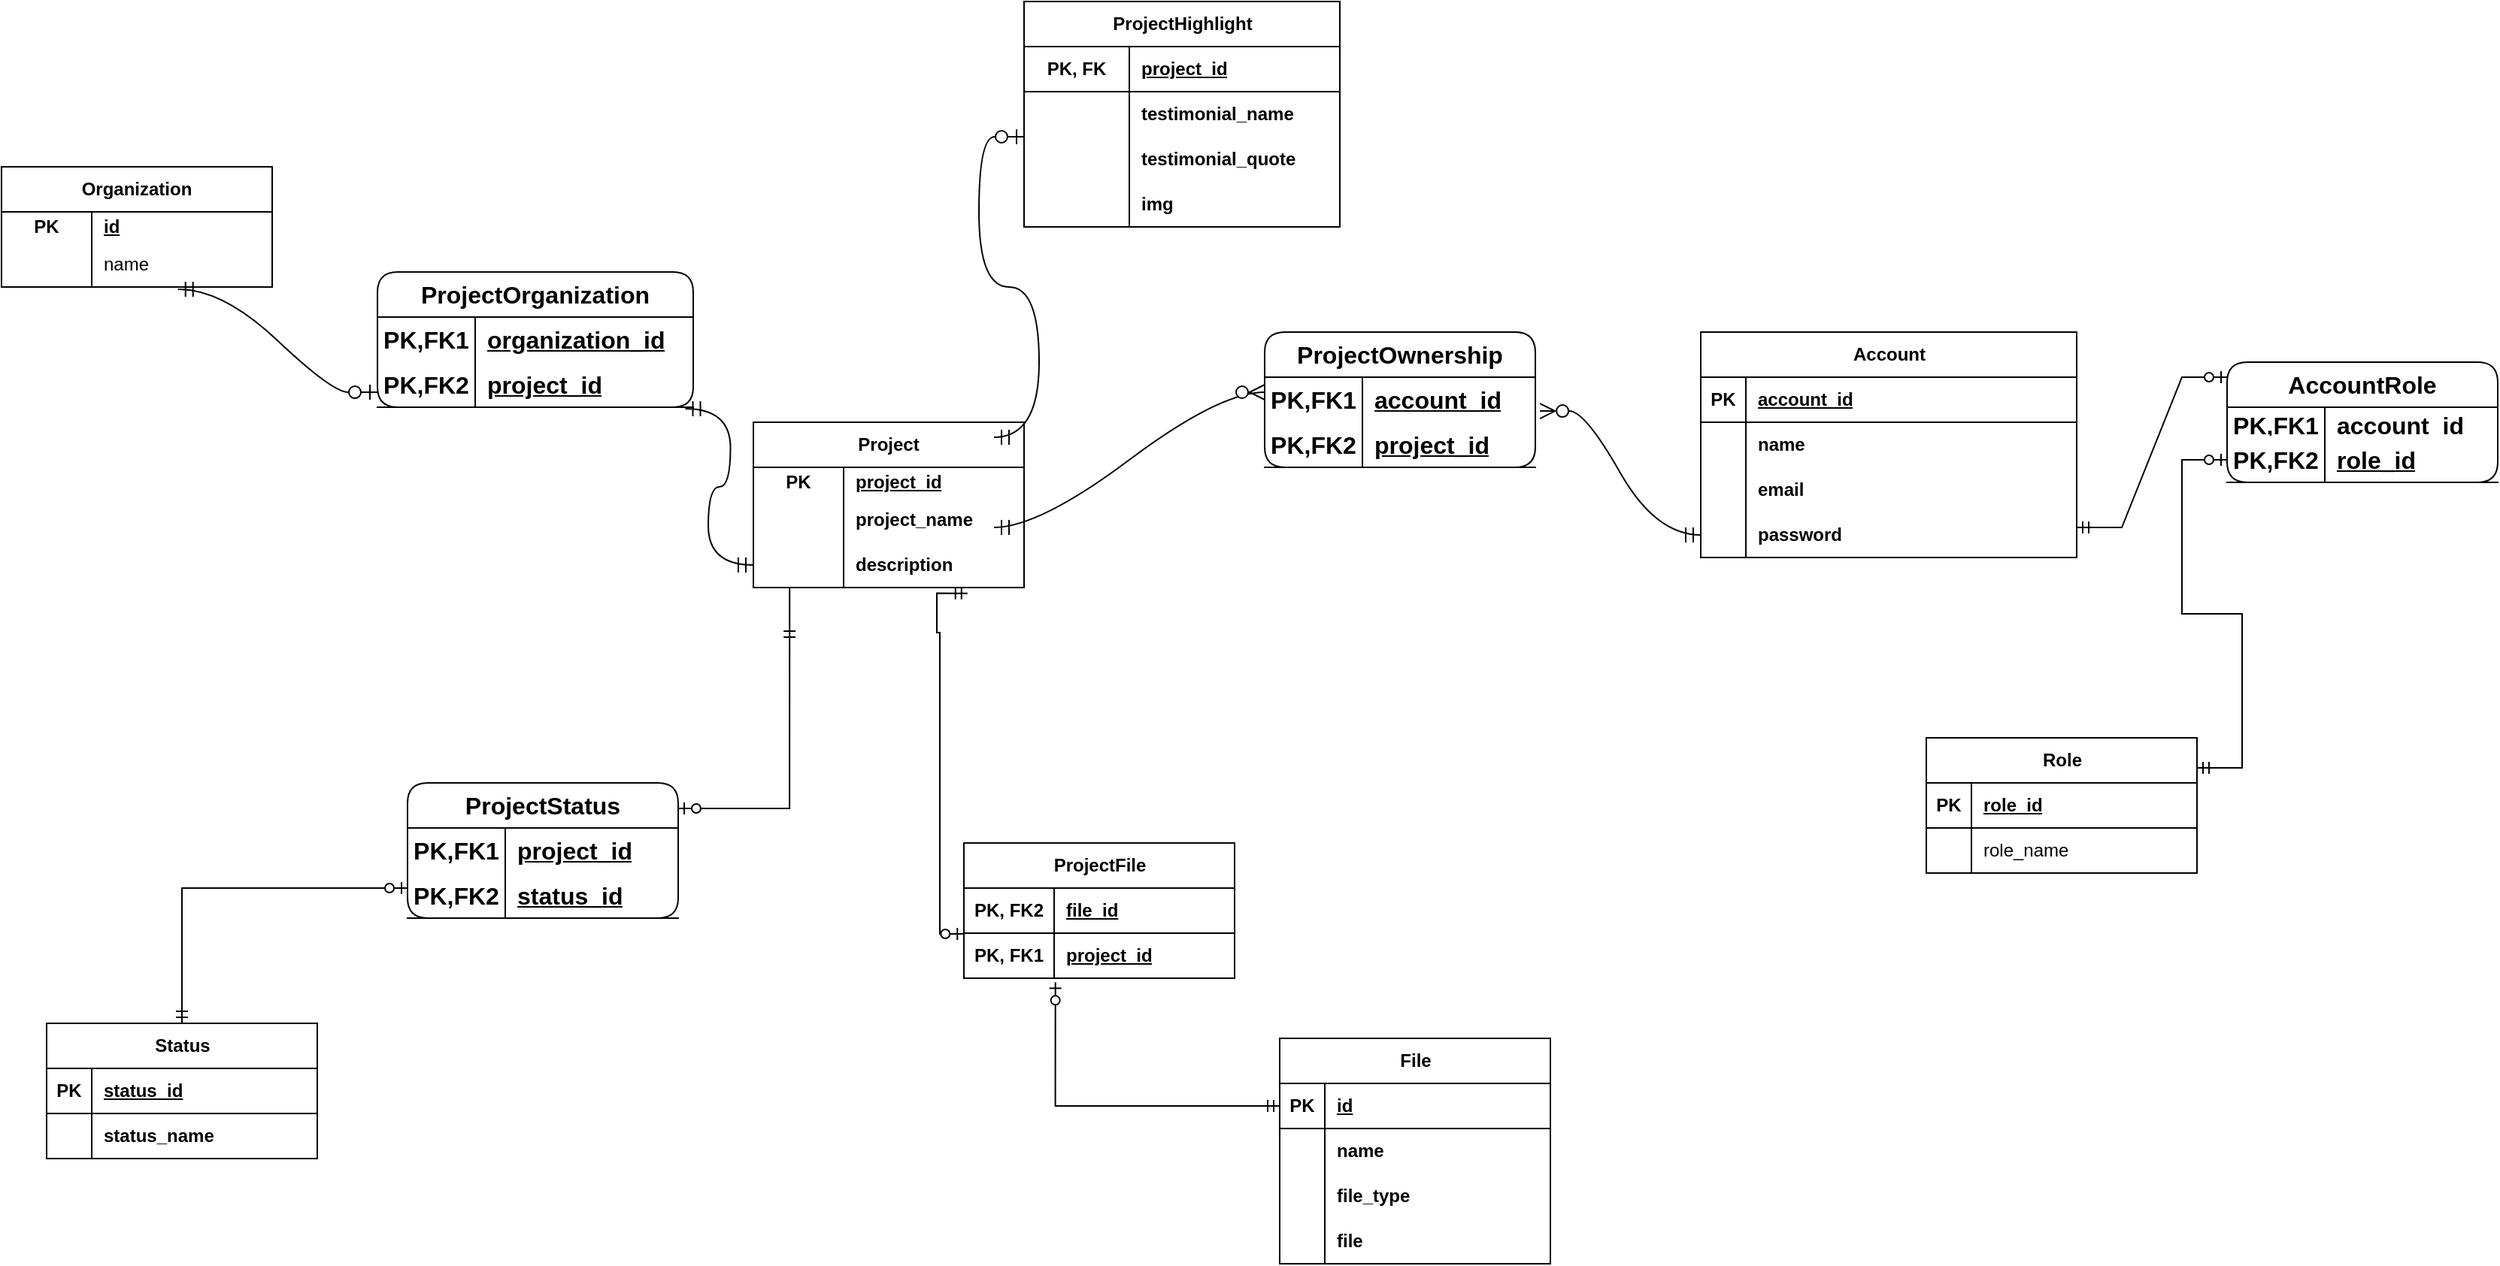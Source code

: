 <mxfile version="21.1.2" type="device">
  <diagram name="Page-1" id="yIZVKTJqMwmo6Uh5YmM-">
    <mxGraphModel dx="3435" dy="1155" grid="1" gridSize="10" guides="1" tooltips="1" connect="1" arrows="1" fold="1" page="1" pageScale="1" pageWidth="850" pageHeight="1100" math="0" shadow="0">
      <root>
        <mxCell id="0" />
        <mxCell id="1" parent="0" />
        <mxCell id="b8pTdXiup6oFS3SzOotL-14" value="Account" style="shape=table;startSize=30;container=1;collapsible=1;childLayout=tableLayout;fixedRows=1;rowLines=0;fontStyle=1;align=center;resizeLast=1;html=1;" parent="1" vertex="1">
          <mxGeometry x="1040" y="250" width="250" height="150" as="geometry" />
        </mxCell>
        <mxCell id="b8pTdXiup6oFS3SzOotL-15" value="" style="shape=tableRow;horizontal=0;startSize=0;swimlaneHead=0;swimlaneBody=0;fillColor=none;collapsible=0;dropTarget=0;points=[[0,0.5],[1,0.5]];portConstraint=eastwest;top=0;left=0;right=0;bottom=1;" parent="b8pTdXiup6oFS3SzOotL-14" vertex="1">
          <mxGeometry y="30" width="250" height="30" as="geometry" />
        </mxCell>
        <mxCell id="b8pTdXiup6oFS3SzOotL-16" value="PK" style="shape=partialRectangle;connectable=0;fillColor=none;top=0;left=0;bottom=0;right=0;fontStyle=1;overflow=hidden;whiteSpace=wrap;html=1;" parent="b8pTdXiup6oFS3SzOotL-15" vertex="1">
          <mxGeometry width="30" height="30" as="geometry">
            <mxRectangle width="30" height="30" as="alternateBounds" />
          </mxGeometry>
        </mxCell>
        <mxCell id="b8pTdXiup6oFS3SzOotL-17" value="account_id" style="shape=partialRectangle;connectable=0;fillColor=none;top=0;left=0;bottom=0;right=0;align=left;spacingLeft=6;fontStyle=5;overflow=hidden;whiteSpace=wrap;html=1;" parent="b8pTdXiup6oFS3SzOotL-15" vertex="1">
          <mxGeometry x="30" width="220" height="30" as="geometry">
            <mxRectangle width="220" height="30" as="alternateBounds" />
          </mxGeometry>
        </mxCell>
        <mxCell id="b8pTdXiup6oFS3SzOotL-18" value="" style="shape=tableRow;horizontal=0;startSize=0;swimlaneHead=0;swimlaneBody=0;fillColor=none;collapsible=0;dropTarget=0;points=[[0,0.5],[1,0.5]];portConstraint=eastwest;top=0;left=0;right=0;bottom=0;" parent="b8pTdXiup6oFS3SzOotL-14" vertex="1">
          <mxGeometry y="60" width="250" height="30" as="geometry" />
        </mxCell>
        <mxCell id="b8pTdXiup6oFS3SzOotL-19" value="" style="shape=partialRectangle;connectable=0;fillColor=none;top=0;left=0;bottom=0;right=0;editable=1;overflow=hidden;whiteSpace=wrap;html=1;" parent="b8pTdXiup6oFS3SzOotL-18" vertex="1">
          <mxGeometry width="30" height="30" as="geometry">
            <mxRectangle width="30" height="30" as="alternateBounds" />
          </mxGeometry>
        </mxCell>
        <mxCell id="b8pTdXiup6oFS3SzOotL-20" value="&lt;b&gt;name&lt;/b&gt;" style="shape=partialRectangle;connectable=0;fillColor=none;top=0;left=0;bottom=0;right=0;align=left;spacingLeft=6;overflow=hidden;whiteSpace=wrap;html=1;" parent="b8pTdXiup6oFS3SzOotL-18" vertex="1">
          <mxGeometry x="30" width="220" height="30" as="geometry">
            <mxRectangle width="220" height="30" as="alternateBounds" />
          </mxGeometry>
        </mxCell>
        <mxCell id="b8pTdXiup6oFS3SzOotL-21" value="" style="shape=tableRow;horizontal=0;startSize=0;swimlaneHead=0;swimlaneBody=0;fillColor=none;collapsible=0;dropTarget=0;points=[[0,0.5],[1,0.5]];portConstraint=eastwest;top=0;left=0;right=0;bottom=0;" parent="b8pTdXiup6oFS3SzOotL-14" vertex="1">
          <mxGeometry y="90" width="250" height="30" as="geometry" />
        </mxCell>
        <mxCell id="b8pTdXiup6oFS3SzOotL-22" value="" style="shape=partialRectangle;connectable=0;fillColor=none;top=0;left=0;bottom=0;right=0;editable=1;overflow=hidden;whiteSpace=wrap;html=1;" parent="b8pTdXiup6oFS3SzOotL-21" vertex="1">
          <mxGeometry width="30" height="30" as="geometry">
            <mxRectangle width="30" height="30" as="alternateBounds" />
          </mxGeometry>
        </mxCell>
        <mxCell id="b8pTdXiup6oFS3SzOotL-23" value="&lt;b&gt;email&lt;/b&gt;" style="shape=partialRectangle;connectable=0;fillColor=none;top=0;left=0;bottom=0;right=0;align=left;spacingLeft=6;overflow=hidden;whiteSpace=wrap;html=1;" parent="b8pTdXiup6oFS3SzOotL-21" vertex="1">
          <mxGeometry x="30" width="220" height="30" as="geometry">
            <mxRectangle width="220" height="30" as="alternateBounds" />
          </mxGeometry>
        </mxCell>
        <mxCell id="b8pTdXiup6oFS3SzOotL-24" value="" style="shape=tableRow;horizontal=0;startSize=0;swimlaneHead=0;swimlaneBody=0;fillColor=none;collapsible=0;dropTarget=0;points=[[0,0.5],[1,0.5]];portConstraint=eastwest;top=0;left=0;right=0;bottom=0;" parent="b8pTdXiup6oFS3SzOotL-14" vertex="1">
          <mxGeometry y="120" width="250" height="30" as="geometry" />
        </mxCell>
        <mxCell id="b8pTdXiup6oFS3SzOotL-25" value="" style="shape=partialRectangle;connectable=0;fillColor=none;top=0;left=0;bottom=0;right=0;editable=1;overflow=hidden;whiteSpace=wrap;html=1;" parent="b8pTdXiup6oFS3SzOotL-24" vertex="1">
          <mxGeometry width="30" height="30" as="geometry">
            <mxRectangle width="30" height="30" as="alternateBounds" />
          </mxGeometry>
        </mxCell>
        <mxCell id="b8pTdXiup6oFS3SzOotL-26" value="&lt;b&gt;password&amp;nbsp;&lt;/b&gt;" style="shape=partialRectangle;connectable=0;fillColor=none;top=0;left=0;bottom=0;right=0;align=left;spacingLeft=6;overflow=hidden;whiteSpace=wrap;html=1;" parent="b8pTdXiup6oFS3SzOotL-24" vertex="1">
          <mxGeometry x="30" width="220" height="30" as="geometry">
            <mxRectangle width="220" height="30" as="alternateBounds" />
          </mxGeometry>
        </mxCell>
        <mxCell id="b8pTdXiup6oFS3SzOotL-27" value="Project" style="shape=table;startSize=30;container=1;collapsible=1;childLayout=tableLayout;fixedRows=1;rowLines=0;fontStyle=1;align=center;resizeLast=1;html=1;whiteSpace=wrap;" parent="1" vertex="1">
          <mxGeometry x="410" y="310" width="180" height="110" as="geometry" />
        </mxCell>
        <mxCell id="b8pTdXiup6oFS3SzOotL-28" value="" style="shape=tableRow;horizontal=0;startSize=0;swimlaneHead=0;swimlaneBody=0;fillColor=none;collapsible=0;dropTarget=0;points=[[0,0.5],[1,0.5]];portConstraint=eastwest;top=0;left=0;right=0;bottom=0;html=1;" parent="b8pTdXiup6oFS3SzOotL-27" vertex="1">
          <mxGeometry y="30" width="180" height="20" as="geometry" />
        </mxCell>
        <mxCell id="b8pTdXiup6oFS3SzOotL-29" value="PK" style="shape=partialRectangle;connectable=0;fillColor=none;top=0;left=0;bottom=0;right=0;fontStyle=1;overflow=hidden;html=1;whiteSpace=wrap;" parent="b8pTdXiup6oFS3SzOotL-28" vertex="1">
          <mxGeometry width="60" height="20" as="geometry">
            <mxRectangle width="60" height="20" as="alternateBounds" />
          </mxGeometry>
        </mxCell>
        <mxCell id="b8pTdXiup6oFS3SzOotL-30" value="project_id" style="shape=partialRectangle;connectable=0;fillColor=none;top=0;left=0;bottom=0;right=0;align=left;spacingLeft=6;fontStyle=5;overflow=hidden;html=1;whiteSpace=wrap;" parent="b8pTdXiup6oFS3SzOotL-28" vertex="1">
          <mxGeometry x="60" width="120" height="20" as="geometry">
            <mxRectangle width="120" height="20" as="alternateBounds" />
          </mxGeometry>
        </mxCell>
        <mxCell id="b8pTdXiup6oFS3SzOotL-37" value="" style="shape=tableRow;horizontal=0;startSize=0;swimlaneHead=0;swimlaneBody=0;fillColor=none;collapsible=0;dropTarget=0;points=[[0,0.5],[1,0.5]];portConstraint=eastwest;top=0;left=0;right=0;bottom=0;html=1;" parent="b8pTdXiup6oFS3SzOotL-27" vertex="1">
          <mxGeometry y="50" width="180" height="30" as="geometry" />
        </mxCell>
        <mxCell id="b8pTdXiup6oFS3SzOotL-38" value="" style="shape=partialRectangle;connectable=0;fillColor=none;top=0;left=0;bottom=0;right=0;editable=1;overflow=hidden;html=1;whiteSpace=wrap;" parent="b8pTdXiup6oFS3SzOotL-37" vertex="1">
          <mxGeometry width="60" height="30" as="geometry">
            <mxRectangle width="60" height="30" as="alternateBounds" />
          </mxGeometry>
        </mxCell>
        <mxCell id="b8pTdXiup6oFS3SzOotL-39" value="&lt;b&gt;project_name&lt;/b&gt;" style="shape=partialRectangle;connectable=0;fillColor=none;top=0;left=0;bottom=0;right=0;align=left;spacingLeft=6;overflow=hidden;html=1;whiteSpace=wrap;" parent="b8pTdXiup6oFS3SzOotL-37" vertex="1">
          <mxGeometry x="60" width="120" height="30" as="geometry">
            <mxRectangle width="120" height="30" as="alternateBounds" />
          </mxGeometry>
        </mxCell>
        <mxCell id="b8pTdXiup6oFS3SzOotL-59" value="" style="shape=tableRow;horizontal=0;startSize=0;swimlaneHead=0;swimlaneBody=0;fillColor=none;collapsible=0;dropTarget=0;points=[[0,0.5],[1,0.5]];portConstraint=eastwest;top=0;left=0;right=0;bottom=0;html=1;" parent="b8pTdXiup6oFS3SzOotL-27" vertex="1">
          <mxGeometry y="80" width="180" height="30" as="geometry" />
        </mxCell>
        <mxCell id="b8pTdXiup6oFS3SzOotL-60" value="" style="shape=partialRectangle;connectable=0;fillColor=none;top=0;left=0;bottom=0;right=0;editable=1;overflow=hidden;html=1;whiteSpace=wrap;" parent="b8pTdXiup6oFS3SzOotL-59" vertex="1">
          <mxGeometry width="60" height="30" as="geometry">
            <mxRectangle width="60" height="30" as="alternateBounds" />
          </mxGeometry>
        </mxCell>
        <mxCell id="b8pTdXiup6oFS3SzOotL-61" value="&lt;b&gt;description&lt;/b&gt;" style="shape=partialRectangle;connectable=0;fillColor=none;top=0;left=0;bottom=0;right=0;align=left;spacingLeft=6;overflow=hidden;html=1;whiteSpace=wrap;" parent="b8pTdXiup6oFS3SzOotL-59" vertex="1">
          <mxGeometry x="60" width="120" height="30" as="geometry">
            <mxRectangle width="120" height="30" as="alternateBounds" />
          </mxGeometry>
        </mxCell>
        <mxCell id="b8pTdXiup6oFS3SzOotL-43" value="ProjectHighlight" style="shape=table;startSize=30;container=1;collapsible=1;childLayout=tableLayout;fixedRows=1;rowLines=0;fontStyle=1;align=center;resizeLast=1;html=1;" parent="1" vertex="1">
          <mxGeometry x="590" y="30" width="210" height="150" as="geometry" />
        </mxCell>
        <mxCell id="b8pTdXiup6oFS3SzOotL-44" value="" style="shape=tableRow;horizontal=0;startSize=0;swimlaneHead=0;swimlaneBody=0;fillColor=none;collapsible=0;dropTarget=0;points=[[0,0.5],[1,0.5]];portConstraint=eastwest;top=0;left=0;right=0;bottom=1;" parent="b8pTdXiup6oFS3SzOotL-43" vertex="1">
          <mxGeometry y="30" width="210" height="30" as="geometry" />
        </mxCell>
        <mxCell id="b8pTdXiup6oFS3SzOotL-45" value="PK, FK" style="shape=partialRectangle;connectable=0;fillColor=none;top=0;left=0;bottom=0;right=0;fontStyle=1;overflow=hidden;whiteSpace=wrap;html=1;" parent="b8pTdXiup6oFS3SzOotL-44" vertex="1">
          <mxGeometry width="70" height="30" as="geometry">
            <mxRectangle width="70" height="30" as="alternateBounds" />
          </mxGeometry>
        </mxCell>
        <mxCell id="b8pTdXiup6oFS3SzOotL-46" value="project_id" style="shape=partialRectangle;connectable=0;fillColor=none;top=0;left=0;bottom=0;right=0;align=left;spacingLeft=6;fontStyle=5;overflow=hidden;whiteSpace=wrap;html=1;" parent="b8pTdXiup6oFS3SzOotL-44" vertex="1">
          <mxGeometry x="70" width="140" height="30" as="geometry">
            <mxRectangle width="140" height="30" as="alternateBounds" />
          </mxGeometry>
        </mxCell>
        <mxCell id="b8pTdXiup6oFS3SzOotL-50" value="" style="shape=tableRow;horizontal=0;startSize=0;swimlaneHead=0;swimlaneBody=0;fillColor=none;collapsible=0;dropTarget=0;points=[[0,0.5],[1,0.5]];portConstraint=eastwest;top=0;left=0;right=0;bottom=0;" parent="b8pTdXiup6oFS3SzOotL-43" vertex="1">
          <mxGeometry y="60" width="210" height="30" as="geometry" />
        </mxCell>
        <mxCell id="b8pTdXiup6oFS3SzOotL-51" value="" style="shape=partialRectangle;connectable=0;fillColor=none;top=0;left=0;bottom=0;right=0;editable=1;overflow=hidden;whiteSpace=wrap;html=1;" parent="b8pTdXiup6oFS3SzOotL-50" vertex="1">
          <mxGeometry width="70" height="30" as="geometry">
            <mxRectangle width="70" height="30" as="alternateBounds" />
          </mxGeometry>
        </mxCell>
        <mxCell id="b8pTdXiup6oFS3SzOotL-52" value="&lt;b&gt;testimonial_name&lt;/b&gt;" style="shape=partialRectangle;connectable=0;fillColor=none;top=0;left=0;bottom=0;right=0;align=left;spacingLeft=6;overflow=hidden;whiteSpace=wrap;html=1;" parent="b8pTdXiup6oFS3SzOotL-50" vertex="1">
          <mxGeometry x="70" width="140" height="30" as="geometry">
            <mxRectangle width="140" height="30" as="alternateBounds" />
          </mxGeometry>
        </mxCell>
        <mxCell id="b8pTdXiup6oFS3SzOotL-53" value="" style="shape=tableRow;horizontal=0;startSize=0;swimlaneHead=0;swimlaneBody=0;fillColor=none;collapsible=0;dropTarget=0;points=[[0,0.5],[1,0.5]];portConstraint=eastwest;top=0;left=0;right=0;bottom=0;" parent="b8pTdXiup6oFS3SzOotL-43" vertex="1">
          <mxGeometry y="90" width="210" height="30" as="geometry" />
        </mxCell>
        <mxCell id="b8pTdXiup6oFS3SzOotL-54" value="" style="shape=partialRectangle;connectable=0;fillColor=none;top=0;left=0;bottom=0;right=0;editable=1;overflow=hidden;whiteSpace=wrap;html=1;" parent="b8pTdXiup6oFS3SzOotL-53" vertex="1">
          <mxGeometry width="70" height="30" as="geometry">
            <mxRectangle width="70" height="30" as="alternateBounds" />
          </mxGeometry>
        </mxCell>
        <mxCell id="b8pTdXiup6oFS3SzOotL-55" value="&lt;b&gt;testimonial_quote&lt;/b&gt;" style="shape=partialRectangle;connectable=0;fillColor=none;top=0;left=0;bottom=0;right=0;align=left;spacingLeft=6;overflow=hidden;whiteSpace=wrap;html=1;" parent="b8pTdXiup6oFS3SzOotL-53" vertex="1">
          <mxGeometry x="70" width="140" height="30" as="geometry">
            <mxRectangle width="140" height="30" as="alternateBounds" />
          </mxGeometry>
        </mxCell>
        <mxCell id="b8pTdXiup6oFS3SzOotL-56" value="" style="shape=tableRow;horizontal=0;startSize=0;swimlaneHead=0;swimlaneBody=0;fillColor=none;collapsible=0;dropTarget=0;points=[[0,0.5],[1,0.5]];portConstraint=eastwest;top=0;left=0;right=0;bottom=0;" parent="b8pTdXiup6oFS3SzOotL-43" vertex="1">
          <mxGeometry y="120" width="210" height="30" as="geometry" />
        </mxCell>
        <mxCell id="b8pTdXiup6oFS3SzOotL-57" value="" style="shape=partialRectangle;connectable=0;fillColor=none;top=0;left=0;bottom=0;right=0;editable=1;overflow=hidden;whiteSpace=wrap;html=1;" parent="b8pTdXiup6oFS3SzOotL-56" vertex="1">
          <mxGeometry width="70" height="30" as="geometry">
            <mxRectangle width="70" height="30" as="alternateBounds" />
          </mxGeometry>
        </mxCell>
        <mxCell id="b8pTdXiup6oFS3SzOotL-58" value="&lt;b&gt;img&amp;nbsp;&lt;/b&gt;" style="shape=partialRectangle;connectable=0;fillColor=none;top=0;left=0;bottom=0;right=0;align=left;spacingLeft=6;overflow=hidden;whiteSpace=wrap;html=1;" parent="b8pTdXiup6oFS3SzOotL-56" vertex="1">
          <mxGeometry x="70" width="140" height="30" as="geometry">
            <mxRectangle width="140" height="30" as="alternateBounds" />
          </mxGeometry>
        </mxCell>
        <mxCell id="b8pTdXiup6oFS3SzOotL-78" value="Status" style="shape=table;startSize=30;container=1;collapsible=1;childLayout=tableLayout;fixedRows=1;rowLines=0;fontStyle=1;align=center;resizeLast=1;html=1;" parent="1" vertex="1">
          <mxGeometry x="-60" y="710" width="180" height="90" as="geometry" />
        </mxCell>
        <mxCell id="b8pTdXiup6oFS3SzOotL-79" value="" style="shape=tableRow;horizontal=0;startSize=0;swimlaneHead=0;swimlaneBody=0;fillColor=none;collapsible=0;dropTarget=0;points=[[0,0.5],[1,0.5]];portConstraint=eastwest;top=0;left=0;right=0;bottom=1;" parent="b8pTdXiup6oFS3SzOotL-78" vertex="1">
          <mxGeometry y="30" width="180" height="30" as="geometry" />
        </mxCell>
        <mxCell id="b8pTdXiup6oFS3SzOotL-80" value="PK" style="shape=partialRectangle;connectable=0;fillColor=none;top=0;left=0;bottom=0;right=0;fontStyle=1;overflow=hidden;whiteSpace=wrap;html=1;" parent="b8pTdXiup6oFS3SzOotL-79" vertex="1">
          <mxGeometry width="30" height="30" as="geometry">
            <mxRectangle width="30" height="30" as="alternateBounds" />
          </mxGeometry>
        </mxCell>
        <mxCell id="b8pTdXiup6oFS3SzOotL-81" value="status_id" style="shape=partialRectangle;connectable=0;fillColor=none;top=0;left=0;bottom=0;right=0;align=left;spacingLeft=6;fontStyle=5;overflow=hidden;whiteSpace=wrap;html=1;" parent="b8pTdXiup6oFS3SzOotL-79" vertex="1">
          <mxGeometry x="30" width="150" height="30" as="geometry">
            <mxRectangle width="150" height="30" as="alternateBounds" />
          </mxGeometry>
        </mxCell>
        <mxCell id="b8pTdXiup6oFS3SzOotL-82" value="" style="shape=tableRow;horizontal=0;startSize=0;swimlaneHead=0;swimlaneBody=0;fillColor=none;collapsible=0;dropTarget=0;points=[[0,0.5],[1,0.5]];portConstraint=eastwest;top=0;left=0;right=0;bottom=0;" parent="b8pTdXiup6oFS3SzOotL-78" vertex="1">
          <mxGeometry y="60" width="180" height="30" as="geometry" />
        </mxCell>
        <mxCell id="b8pTdXiup6oFS3SzOotL-83" value="" style="shape=partialRectangle;connectable=0;fillColor=none;top=0;left=0;bottom=0;right=0;editable=1;overflow=hidden;whiteSpace=wrap;html=1;" parent="b8pTdXiup6oFS3SzOotL-82" vertex="1">
          <mxGeometry width="30" height="30" as="geometry">
            <mxRectangle width="30" height="30" as="alternateBounds" />
          </mxGeometry>
        </mxCell>
        <mxCell id="b8pTdXiup6oFS3SzOotL-84" value="&lt;b&gt;status_name&lt;/b&gt;" style="shape=partialRectangle;connectable=0;fillColor=none;top=0;left=0;bottom=0;right=0;align=left;spacingLeft=6;overflow=hidden;whiteSpace=wrap;html=1;" parent="b8pTdXiup6oFS3SzOotL-82" vertex="1">
          <mxGeometry x="30" width="150" height="30" as="geometry">
            <mxRectangle width="150" height="30" as="alternateBounds" />
          </mxGeometry>
        </mxCell>
        <mxCell id="b8pTdXiup6oFS3SzOotL-91" value="Role" style="shape=table;startSize=30;container=1;collapsible=1;childLayout=tableLayout;fixedRows=1;rowLines=0;fontStyle=1;align=center;resizeLast=1;html=1;" parent="1" vertex="1">
          <mxGeometry x="1190" y="520" width="180" height="90" as="geometry" />
        </mxCell>
        <mxCell id="b8pTdXiup6oFS3SzOotL-92" value="" style="shape=tableRow;horizontal=0;startSize=0;swimlaneHead=0;swimlaneBody=0;fillColor=none;collapsible=0;dropTarget=0;points=[[0,0.5],[1,0.5]];portConstraint=eastwest;top=0;left=0;right=0;bottom=1;" parent="b8pTdXiup6oFS3SzOotL-91" vertex="1">
          <mxGeometry y="30" width="180" height="30" as="geometry" />
        </mxCell>
        <mxCell id="b8pTdXiup6oFS3SzOotL-93" value="PK" style="shape=partialRectangle;connectable=0;fillColor=none;top=0;left=0;bottom=0;right=0;fontStyle=1;overflow=hidden;whiteSpace=wrap;html=1;" parent="b8pTdXiup6oFS3SzOotL-92" vertex="1">
          <mxGeometry width="30" height="30" as="geometry">
            <mxRectangle width="30" height="30" as="alternateBounds" />
          </mxGeometry>
        </mxCell>
        <mxCell id="b8pTdXiup6oFS3SzOotL-94" value="role_id" style="shape=partialRectangle;connectable=0;fillColor=none;top=0;left=0;bottom=0;right=0;align=left;spacingLeft=6;fontStyle=5;overflow=hidden;whiteSpace=wrap;html=1;" parent="b8pTdXiup6oFS3SzOotL-92" vertex="1">
          <mxGeometry x="30" width="150" height="30" as="geometry">
            <mxRectangle width="150" height="30" as="alternateBounds" />
          </mxGeometry>
        </mxCell>
        <mxCell id="b8pTdXiup6oFS3SzOotL-95" value="" style="shape=tableRow;horizontal=0;startSize=0;swimlaneHead=0;swimlaneBody=0;fillColor=none;collapsible=0;dropTarget=0;points=[[0,0.5],[1,0.5]];portConstraint=eastwest;top=0;left=0;right=0;bottom=0;" parent="b8pTdXiup6oFS3SzOotL-91" vertex="1">
          <mxGeometry y="60" width="180" height="30" as="geometry" />
        </mxCell>
        <mxCell id="b8pTdXiup6oFS3SzOotL-96" value="" style="shape=partialRectangle;connectable=0;fillColor=none;top=0;left=0;bottom=0;right=0;editable=1;overflow=hidden;whiteSpace=wrap;html=1;" parent="b8pTdXiup6oFS3SzOotL-95" vertex="1">
          <mxGeometry width="30" height="30" as="geometry">
            <mxRectangle width="30" height="30" as="alternateBounds" />
          </mxGeometry>
        </mxCell>
        <mxCell id="b8pTdXiup6oFS3SzOotL-97" value="role_name" style="shape=partialRectangle;connectable=0;fillColor=none;top=0;left=0;bottom=0;right=0;align=left;spacingLeft=6;overflow=hidden;whiteSpace=wrap;html=1;" parent="b8pTdXiup6oFS3SzOotL-95" vertex="1">
          <mxGeometry x="30" width="150" height="30" as="geometry">
            <mxRectangle width="150" height="30" as="alternateBounds" />
          </mxGeometry>
        </mxCell>
        <mxCell id="b8pTdXiup6oFS3SzOotL-104" value="ProjectFile" style="shape=table;startSize=30;container=1;collapsible=1;childLayout=tableLayout;fixedRows=1;rowLines=0;fontStyle=1;align=center;resizeLast=1;html=1;" parent="1" vertex="1">
          <mxGeometry x="550" y="590" width="180" height="90" as="geometry" />
        </mxCell>
        <mxCell id="b8pTdXiup6oFS3SzOotL-105" value="" style="shape=tableRow;horizontal=0;startSize=0;swimlaneHead=0;swimlaneBody=0;fillColor=none;collapsible=0;dropTarget=0;points=[[0,0.5],[1,0.5]];portConstraint=eastwest;top=0;left=0;right=0;bottom=1;swimlaneLine=1;strokeColor=inherit;" parent="b8pTdXiup6oFS3SzOotL-104" vertex="1">
          <mxGeometry y="30" width="180" height="30" as="geometry" />
        </mxCell>
        <mxCell id="b8pTdXiup6oFS3SzOotL-106" value="PK, FK2" style="shape=partialRectangle;connectable=0;fillColor=none;top=0;left=0;bottom=0;right=0;fontStyle=1;overflow=hidden;whiteSpace=wrap;html=1;verticalAlign=middle;" parent="b8pTdXiup6oFS3SzOotL-105" vertex="1">
          <mxGeometry width="60" height="30" as="geometry">
            <mxRectangle width="60" height="30" as="alternateBounds" />
          </mxGeometry>
        </mxCell>
        <mxCell id="b8pTdXiup6oFS3SzOotL-107" value="file_id" style="shape=partialRectangle;connectable=0;fillColor=none;top=0;left=0;bottom=0;right=0;align=left;spacingLeft=6;fontStyle=5;overflow=hidden;whiteSpace=wrap;html=1;strokeColor=default;" parent="b8pTdXiup6oFS3SzOotL-105" vertex="1">
          <mxGeometry x="60" width="120" height="30" as="geometry">
            <mxRectangle width="120" height="30" as="alternateBounds" />
          </mxGeometry>
        </mxCell>
        <mxCell id="3JlxskKf_dkQSrOm7B59-24" value="" style="shape=tableRow;horizontal=0;startSize=0;swimlaneHead=0;swimlaneBody=0;fillColor=none;collapsible=0;dropTarget=0;points=[[0,0.5],[1,0.5]];portConstraint=eastwest;top=0;left=0;right=0;bottom=1;" parent="b8pTdXiup6oFS3SzOotL-104" vertex="1">
          <mxGeometry y="60" width="180" height="30" as="geometry" />
        </mxCell>
        <mxCell id="3JlxskKf_dkQSrOm7B59-25" value="PK, FK1" style="shape=partialRectangle;connectable=0;fillColor=none;top=0;left=0;bottom=0;right=0;fontStyle=1;overflow=hidden;whiteSpace=wrap;html=1;" parent="3JlxskKf_dkQSrOm7B59-24" vertex="1">
          <mxGeometry width="60" height="30" as="geometry">
            <mxRectangle width="60" height="30" as="alternateBounds" />
          </mxGeometry>
        </mxCell>
        <mxCell id="3JlxskKf_dkQSrOm7B59-26" value="project_id" style="shape=partialRectangle;connectable=0;fillColor=none;top=0;left=0;bottom=0;right=0;align=left;spacingLeft=6;fontStyle=5;overflow=hidden;whiteSpace=wrap;html=1;" parent="3JlxskKf_dkQSrOm7B59-24" vertex="1">
          <mxGeometry x="60" width="120" height="30" as="geometry">
            <mxRectangle width="120" height="30" as="alternateBounds" />
          </mxGeometry>
        </mxCell>
        <mxCell id="3JlxskKf_dkQSrOm7B59-1" value="ProjectOwnership" style="shape=table;startSize=30;container=1;collapsible=1;childLayout=tableLayout;fixedRows=1;rowLines=0;fontStyle=1;align=center;resizeLast=1;html=1;whiteSpace=wrap;fontSize=16;rounded=1;" parent="1" vertex="1">
          <mxGeometry x="750" y="250" width="180" height="90" as="geometry" />
        </mxCell>
        <mxCell id="3JlxskKf_dkQSrOm7B59-2" value="" style="shape=tableRow;horizontal=0;startSize=0;swimlaneHead=0;swimlaneBody=0;fillColor=none;collapsible=0;dropTarget=0;points=[[0,0.5],[1,0.5]];portConstraint=eastwest;top=0;left=0;right=0;bottom=0;html=1;fontSize=16;" parent="3JlxskKf_dkQSrOm7B59-1" vertex="1">
          <mxGeometry y="30" width="180" height="30" as="geometry" />
        </mxCell>
        <mxCell id="3JlxskKf_dkQSrOm7B59-3" value="PK,FK1" style="shape=partialRectangle;connectable=0;fillColor=none;top=0;left=0;bottom=0;right=0;fontStyle=1;overflow=hidden;html=1;whiteSpace=wrap;fontSize=16;" parent="3JlxskKf_dkQSrOm7B59-2" vertex="1">
          <mxGeometry width="65" height="30" as="geometry">
            <mxRectangle width="65" height="30" as="alternateBounds" />
          </mxGeometry>
        </mxCell>
        <mxCell id="3JlxskKf_dkQSrOm7B59-4" value="account_id" style="shape=partialRectangle;connectable=0;fillColor=none;top=0;left=0;bottom=0;right=0;align=left;spacingLeft=6;fontStyle=5;overflow=hidden;html=1;whiteSpace=wrap;fontSize=16;" parent="3JlxskKf_dkQSrOm7B59-2" vertex="1">
          <mxGeometry x="65" width="115" height="30" as="geometry">
            <mxRectangle width="115" height="30" as="alternateBounds" />
          </mxGeometry>
        </mxCell>
        <mxCell id="3JlxskKf_dkQSrOm7B59-5" value="" style="shape=tableRow;horizontal=0;startSize=0;swimlaneHead=0;swimlaneBody=0;fillColor=none;collapsible=0;dropTarget=0;points=[[0,0.5],[1,0.5]];portConstraint=eastwest;top=0;left=0;right=0;bottom=1;html=1;fontSize=16;" parent="3JlxskKf_dkQSrOm7B59-1" vertex="1">
          <mxGeometry y="60" width="180" height="30" as="geometry" />
        </mxCell>
        <mxCell id="3JlxskKf_dkQSrOm7B59-6" value="PK,FK2" style="shape=partialRectangle;connectable=0;fillColor=none;top=0;left=0;bottom=0;right=0;fontStyle=1;overflow=hidden;html=1;whiteSpace=wrap;fontSize=16;" parent="3JlxskKf_dkQSrOm7B59-5" vertex="1">
          <mxGeometry width="65" height="30" as="geometry">
            <mxRectangle width="65" height="30" as="alternateBounds" />
          </mxGeometry>
        </mxCell>
        <mxCell id="3JlxskKf_dkQSrOm7B59-7" value="project_id" style="shape=partialRectangle;connectable=0;fillColor=none;top=0;left=0;bottom=0;right=0;align=left;spacingLeft=6;fontStyle=5;overflow=hidden;html=1;whiteSpace=wrap;fontSize=16;" parent="3JlxskKf_dkQSrOm7B59-5" vertex="1">
          <mxGeometry x="65" width="115" height="30" as="geometry">
            <mxRectangle width="115" height="30" as="alternateBounds" />
          </mxGeometry>
        </mxCell>
        <mxCell id="3JlxskKf_dkQSrOm7B59-19" value="" style="edgeStyle=entityRelationEdgeStyle;fontSize=12;html=1;endArrow=ERzeroToMany;startArrow=ERmandOne;rounded=0;startSize=8;endSize=8;curved=1;" parent="1" edge="1">
          <mxGeometry width="100" height="100" relative="1" as="geometry">
            <mxPoint x="570" y="380" as="sourcePoint" />
            <mxPoint x="750" y="290" as="targetPoint" />
          </mxGeometry>
        </mxCell>
        <mxCell id="3JlxskKf_dkQSrOm7B59-20" value="" style="edgeStyle=entityRelationEdgeStyle;fontSize=12;html=1;endArrow=ERmandOne;startArrow=ERzeroToMany;rounded=0;startSize=8;endSize=8;curved=1;entryX=0;entryY=0.5;entryDx=0;entryDy=0;exitX=1.017;exitY=0.751;exitDx=0;exitDy=0;exitPerimeter=0;startFill=0;endFill=0;" parent="1" source="3JlxskKf_dkQSrOm7B59-2" target="b8pTdXiup6oFS3SzOotL-24" edge="1">
          <mxGeometry width="100" height="100" relative="1" as="geometry">
            <mxPoint x="870" y="420" as="sourcePoint" />
            <mxPoint x="970" y="320" as="targetPoint" />
          </mxGeometry>
        </mxCell>
        <mxCell id="3JlxskKf_dkQSrOm7B59-23" value="" style="edgeStyle=entityRelationEdgeStyle;fontSize=12;html=1;endArrow=ERzeroToOne;startArrow=ERmandOne;rounded=0;startSize=8;endSize=8;curved=1;endFill=0;" parent="1" edge="1">
          <mxGeometry width="100" height="100" relative="1" as="geometry">
            <mxPoint x="570" y="320" as="sourcePoint" />
            <mxPoint x="590" y="120" as="targetPoint" />
          </mxGeometry>
        </mxCell>
        <mxCell id="3rD1fVOlhMVfcCwLjjav-1" value="AccountRole" style="shape=table;startSize=30;container=1;collapsible=1;childLayout=tableLayout;fixedRows=1;rowLines=0;fontStyle=1;align=center;resizeLast=1;html=1;whiteSpace=wrap;fontSize=16;rounded=1;" vertex="1" parent="1">
          <mxGeometry x="1390" y="270" width="180" height="80" as="geometry" />
        </mxCell>
        <mxCell id="3rD1fVOlhMVfcCwLjjav-2" value="" style="shape=tableRow;horizontal=0;startSize=0;swimlaneHead=0;swimlaneBody=0;fillColor=none;collapsible=0;dropTarget=0;points=[[0,0.5],[1,0.5]];portConstraint=eastwest;top=0;left=0;right=0;bottom=0;html=1;fontSize=16;" vertex="1" parent="3rD1fVOlhMVfcCwLjjav-1">
          <mxGeometry y="30" width="180" height="20" as="geometry" />
        </mxCell>
        <mxCell id="3rD1fVOlhMVfcCwLjjav-3" value="PK,FK1" style="shape=partialRectangle;connectable=0;fillColor=none;top=0;left=0;bottom=0;right=0;fontStyle=1;overflow=hidden;html=1;whiteSpace=wrap;fontSize=16;" vertex="1" parent="3rD1fVOlhMVfcCwLjjav-2">
          <mxGeometry width="65" height="20" as="geometry">
            <mxRectangle width="65" height="20" as="alternateBounds" />
          </mxGeometry>
        </mxCell>
        <mxCell id="3rD1fVOlhMVfcCwLjjav-4" value="account_id" style="shape=partialRectangle;connectable=0;fillColor=none;top=0;left=0;bottom=0;right=0;align=left;spacingLeft=6;fontStyle=5;overflow=hidden;html=1;whiteSpace=wrap;fontSize=16;" vertex="1" parent="3rD1fVOlhMVfcCwLjjav-2">
          <mxGeometry x="65" width="115" height="20" as="geometry">
            <mxRectangle width="115" height="20" as="alternateBounds" />
          </mxGeometry>
        </mxCell>
        <mxCell id="3rD1fVOlhMVfcCwLjjav-5" value="" style="shape=tableRow;horizontal=0;startSize=0;swimlaneHead=0;swimlaneBody=0;fillColor=none;collapsible=0;dropTarget=0;points=[[0,0.5],[1,0.5]];portConstraint=eastwest;top=0;left=0;right=0;bottom=1;html=1;fontSize=16;" vertex="1" parent="3rD1fVOlhMVfcCwLjjav-1">
          <mxGeometry y="50" width="180" height="30" as="geometry" />
        </mxCell>
        <mxCell id="3rD1fVOlhMVfcCwLjjav-6" value="PK,FK2" style="shape=partialRectangle;connectable=0;fillColor=none;top=0;left=0;bottom=0;right=0;fontStyle=1;overflow=hidden;html=1;whiteSpace=wrap;fontSize=16;" vertex="1" parent="3rD1fVOlhMVfcCwLjjav-5">
          <mxGeometry width="65" height="30" as="geometry">
            <mxRectangle width="65" height="30" as="alternateBounds" />
          </mxGeometry>
        </mxCell>
        <mxCell id="3rD1fVOlhMVfcCwLjjav-7" value="role_id" style="shape=partialRectangle;connectable=0;fillColor=none;top=0;left=0;bottom=0;right=0;align=left;spacingLeft=6;fontStyle=5;overflow=hidden;html=1;whiteSpace=wrap;fontSize=16;" vertex="1" parent="3rD1fVOlhMVfcCwLjjav-5">
          <mxGeometry x="65" width="115" height="30" as="geometry">
            <mxRectangle width="115" height="30" as="alternateBounds" />
          </mxGeometry>
        </mxCell>
        <mxCell id="3rD1fVOlhMVfcCwLjjav-8" value="" style="edgeStyle=entityRelationEdgeStyle;fontSize=12;html=1;endArrow=ERzeroToOne;startArrow=ERmandOne;rounded=0;" edge="1" parent="1">
          <mxGeometry width="100" height="100" relative="1" as="geometry">
            <mxPoint x="1290" y="380" as="sourcePoint" />
            <mxPoint x="1390" y="280" as="targetPoint" />
          </mxGeometry>
        </mxCell>
        <mxCell id="3rD1fVOlhMVfcCwLjjav-10" value="" style="edgeStyle=entityRelationEdgeStyle;fontSize=12;html=1;endArrow=ERzeroToOne;startArrow=ERmandOne;rounded=0;entryX=0;entryY=0.5;entryDx=0;entryDy=0;" edge="1" parent="1" target="3rD1fVOlhMVfcCwLjjav-5">
          <mxGeometry width="100" height="100" relative="1" as="geometry">
            <mxPoint x="1370" y="540" as="sourcePoint" />
            <mxPoint x="1450" y="360" as="targetPoint" />
          </mxGeometry>
        </mxCell>
        <mxCell id="3rD1fVOlhMVfcCwLjjav-11" value="ProjectStatus" style="shape=table;startSize=30;container=1;collapsible=1;childLayout=tableLayout;fixedRows=1;rowLines=0;fontStyle=1;align=center;resizeLast=1;html=1;whiteSpace=wrap;fontSize=16;rounded=1;" vertex="1" parent="1">
          <mxGeometry x="180" y="550" width="180" height="90" as="geometry" />
        </mxCell>
        <mxCell id="3rD1fVOlhMVfcCwLjjav-12" value="" style="shape=tableRow;horizontal=0;startSize=0;swimlaneHead=0;swimlaneBody=0;fillColor=none;collapsible=0;dropTarget=0;points=[[0,0.5],[1,0.5]];portConstraint=eastwest;top=0;left=0;right=0;bottom=0;html=1;fontSize=16;" vertex="1" parent="3rD1fVOlhMVfcCwLjjav-11">
          <mxGeometry y="30" width="180" height="30" as="geometry" />
        </mxCell>
        <mxCell id="3rD1fVOlhMVfcCwLjjav-13" value="PK,FK1" style="shape=partialRectangle;connectable=0;fillColor=none;top=0;left=0;bottom=0;right=0;fontStyle=1;overflow=hidden;html=1;whiteSpace=wrap;fontSize=16;" vertex="1" parent="3rD1fVOlhMVfcCwLjjav-12">
          <mxGeometry width="65" height="30" as="geometry">
            <mxRectangle width="65" height="30" as="alternateBounds" />
          </mxGeometry>
        </mxCell>
        <mxCell id="3rD1fVOlhMVfcCwLjjav-14" value="project_id" style="shape=partialRectangle;connectable=0;fillColor=none;top=0;left=0;bottom=0;right=0;align=left;spacingLeft=6;fontStyle=5;overflow=hidden;html=1;whiteSpace=wrap;fontSize=16;" vertex="1" parent="3rD1fVOlhMVfcCwLjjav-12">
          <mxGeometry x="65" width="115" height="30" as="geometry">
            <mxRectangle width="115" height="30" as="alternateBounds" />
          </mxGeometry>
        </mxCell>
        <mxCell id="3rD1fVOlhMVfcCwLjjav-15" value="" style="shape=tableRow;horizontal=0;startSize=0;swimlaneHead=0;swimlaneBody=0;fillColor=none;collapsible=0;dropTarget=0;points=[[0,0.5],[1,0.5]];portConstraint=eastwest;top=0;left=0;right=0;bottom=1;html=1;fontSize=16;" vertex="1" parent="3rD1fVOlhMVfcCwLjjav-11">
          <mxGeometry y="60" width="180" height="30" as="geometry" />
        </mxCell>
        <mxCell id="3rD1fVOlhMVfcCwLjjav-16" value="PK,FK2" style="shape=partialRectangle;connectable=0;fillColor=none;top=0;left=0;bottom=0;right=0;fontStyle=1;overflow=hidden;html=1;whiteSpace=wrap;fontSize=16;" vertex="1" parent="3rD1fVOlhMVfcCwLjjav-15">
          <mxGeometry width="65" height="30" as="geometry">
            <mxRectangle width="65" height="30" as="alternateBounds" />
          </mxGeometry>
        </mxCell>
        <mxCell id="3rD1fVOlhMVfcCwLjjav-17" value="status_id" style="shape=partialRectangle;connectable=0;fillColor=none;top=0;left=0;bottom=0;right=0;align=left;spacingLeft=6;fontStyle=5;overflow=hidden;html=1;whiteSpace=wrap;fontSize=16;" vertex="1" parent="3rD1fVOlhMVfcCwLjjav-15">
          <mxGeometry x="65" width="115" height="30" as="geometry">
            <mxRectangle width="115" height="30" as="alternateBounds" />
          </mxGeometry>
        </mxCell>
        <mxCell id="3rD1fVOlhMVfcCwLjjav-18" value="" style="edgeStyle=orthogonalEdgeStyle;fontSize=12;html=1;endArrow=ERzeroToOne;startArrow=ERmandOne;rounded=0;elbow=vertical;" edge="1" parent="1">
          <mxGeometry width="100" height="100" relative="1" as="geometry">
            <mxPoint x="434.07" y="457" as="sourcePoint" />
            <mxPoint x="360" y="567" as="targetPoint" />
            <Array as="points">
              <mxPoint x="434.07" y="420" />
              <mxPoint x="434.07" y="567" />
            </Array>
          </mxGeometry>
        </mxCell>
        <mxCell id="3rD1fVOlhMVfcCwLjjav-23" value="" style="edgeStyle=orthogonalEdgeStyle;fontSize=12;html=1;endArrow=ERzeroToOne;startArrow=ERmandOne;rounded=0;elbow=vertical;exitX=0.5;exitY=0;exitDx=0;exitDy=0;" edge="1" parent="1" source="b8pTdXiup6oFS3SzOotL-78">
          <mxGeometry width="100" height="100" relative="1" as="geometry">
            <mxPoint x="-15.93" y="697" as="sourcePoint" />
            <mxPoint x="180" y="620" as="targetPoint" />
            <Array as="points">
              <mxPoint x="30" y="620" />
            </Array>
          </mxGeometry>
        </mxCell>
        <mxCell id="3rD1fVOlhMVfcCwLjjav-31" value="File" style="shape=table;startSize=30;container=1;collapsible=1;childLayout=tableLayout;fixedRows=1;rowLines=0;fontStyle=1;align=center;resizeLast=1;html=1;" vertex="1" parent="1">
          <mxGeometry x="760" y="720" width="180" height="150" as="geometry" />
        </mxCell>
        <mxCell id="3rD1fVOlhMVfcCwLjjav-32" value="" style="shape=tableRow;horizontal=0;startSize=0;swimlaneHead=0;swimlaneBody=0;fillColor=none;collapsible=0;dropTarget=0;points=[[0,0.5],[1,0.5]];portConstraint=eastwest;top=0;left=0;right=0;bottom=1;" vertex="1" parent="3rD1fVOlhMVfcCwLjjav-31">
          <mxGeometry y="30" width="180" height="30" as="geometry" />
        </mxCell>
        <mxCell id="3rD1fVOlhMVfcCwLjjav-33" value="PK" style="shape=partialRectangle;connectable=0;fillColor=none;top=0;left=0;bottom=0;right=0;fontStyle=1;overflow=hidden;whiteSpace=wrap;html=1;" vertex="1" parent="3rD1fVOlhMVfcCwLjjav-32">
          <mxGeometry width="30" height="30" as="geometry">
            <mxRectangle width="30" height="30" as="alternateBounds" />
          </mxGeometry>
        </mxCell>
        <mxCell id="3rD1fVOlhMVfcCwLjjav-34" value="id" style="shape=partialRectangle;connectable=0;fillColor=none;top=0;left=0;bottom=0;right=0;align=left;spacingLeft=6;fontStyle=5;overflow=hidden;whiteSpace=wrap;html=1;" vertex="1" parent="3rD1fVOlhMVfcCwLjjav-32">
          <mxGeometry x="30" width="150" height="30" as="geometry">
            <mxRectangle width="150" height="30" as="alternateBounds" />
          </mxGeometry>
        </mxCell>
        <mxCell id="3rD1fVOlhMVfcCwLjjav-35" value="" style="shape=tableRow;horizontal=0;startSize=0;swimlaneHead=0;swimlaneBody=0;fillColor=none;collapsible=0;dropTarget=0;points=[[0,0.5],[1,0.5]];portConstraint=eastwest;top=0;left=0;right=0;bottom=0;" vertex="1" parent="3rD1fVOlhMVfcCwLjjav-31">
          <mxGeometry y="60" width="180" height="30" as="geometry" />
        </mxCell>
        <mxCell id="3rD1fVOlhMVfcCwLjjav-36" value="" style="shape=partialRectangle;connectable=0;fillColor=none;top=0;left=0;bottom=0;right=0;editable=1;overflow=hidden;whiteSpace=wrap;html=1;" vertex="1" parent="3rD1fVOlhMVfcCwLjjav-35">
          <mxGeometry width="30" height="30" as="geometry">
            <mxRectangle width="30" height="30" as="alternateBounds" />
          </mxGeometry>
        </mxCell>
        <mxCell id="3rD1fVOlhMVfcCwLjjav-37" value="&lt;b&gt;name&lt;/b&gt;" style="shape=partialRectangle;connectable=0;fillColor=none;top=0;left=0;bottom=0;right=0;align=left;spacingLeft=6;overflow=hidden;whiteSpace=wrap;html=1;" vertex="1" parent="3rD1fVOlhMVfcCwLjjav-35">
          <mxGeometry x="30" width="150" height="30" as="geometry">
            <mxRectangle width="150" height="30" as="alternateBounds" />
          </mxGeometry>
        </mxCell>
        <mxCell id="3rD1fVOlhMVfcCwLjjav-38" value="" style="shape=tableRow;horizontal=0;startSize=0;swimlaneHead=0;swimlaneBody=0;fillColor=none;collapsible=0;dropTarget=0;points=[[0,0.5],[1,0.5]];portConstraint=eastwest;top=0;left=0;right=0;bottom=0;" vertex="1" parent="3rD1fVOlhMVfcCwLjjav-31">
          <mxGeometry y="90" width="180" height="30" as="geometry" />
        </mxCell>
        <mxCell id="3rD1fVOlhMVfcCwLjjav-39" value="" style="shape=partialRectangle;connectable=0;fillColor=none;top=0;left=0;bottom=0;right=0;editable=1;overflow=hidden;whiteSpace=wrap;html=1;" vertex="1" parent="3rD1fVOlhMVfcCwLjjav-38">
          <mxGeometry width="30" height="30" as="geometry">
            <mxRectangle width="30" height="30" as="alternateBounds" />
          </mxGeometry>
        </mxCell>
        <mxCell id="3rD1fVOlhMVfcCwLjjav-40" value="&lt;b&gt;file_type&lt;/b&gt;" style="shape=partialRectangle;connectable=0;fillColor=none;top=0;left=0;bottom=0;right=0;align=left;spacingLeft=6;overflow=hidden;whiteSpace=wrap;html=1;" vertex="1" parent="3rD1fVOlhMVfcCwLjjav-38">
          <mxGeometry x="30" width="150" height="30" as="geometry">
            <mxRectangle width="150" height="30" as="alternateBounds" />
          </mxGeometry>
        </mxCell>
        <mxCell id="3rD1fVOlhMVfcCwLjjav-41" value="" style="shape=tableRow;horizontal=0;startSize=0;swimlaneHead=0;swimlaneBody=0;fillColor=none;collapsible=0;dropTarget=0;points=[[0,0.5],[1,0.5]];portConstraint=eastwest;top=0;left=0;right=0;bottom=0;" vertex="1" parent="3rD1fVOlhMVfcCwLjjav-31">
          <mxGeometry y="120" width="180" height="30" as="geometry" />
        </mxCell>
        <mxCell id="3rD1fVOlhMVfcCwLjjav-42" value="" style="shape=partialRectangle;connectable=0;fillColor=none;top=0;left=0;bottom=0;right=0;editable=1;overflow=hidden;whiteSpace=wrap;html=1;" vertex="1" parent="3rD1fVOlhMVfcCwLjjav-41">
          <mxGeometry width="30" height="30" as="geometry">
            <mxRectangle width="30" height="30" as="alternateBounds" />
          </mxGeometry>
        </mxCell>
        <mxCell id="3rD1fVOlhMVfcCwLjjav-43" value="&lt;b&gt;file&lt;/b&gt;" style="shape=partialRectangle;connectable=0;fillColor=none;top=0;left=0;bottom=0;right=0;align=left;spacingLeft=6;overflow=hidden;whiteSpace=wrap;html=1;" vertex="1" parent="3rD1fVOlhMVfcCwLjjav-41">
          <mxGeometry x="30" width="150" height="30" as="geometry">
            <mxRectangle width="150" height="30" as="alternateBounds" />
          </mxGeometry>
        </mxCell>
        <mxCell id="3rD1fVOlhMVfcCwLjjav-47" value="" style="edgeStyle=orthogonalEdgeStyle;fontSize=12;html=1;endArrow=ERzeroToOne;startArrow=ERmandOne;rounded=0;elbow=vertical;entryX=-0.002;entryY=0.017;entryDx=0;entryDy=0;entryPerimeter=0;exitX=0.791;exitY=1.128;exitDx=0;exitDy=0;exitPerimeter=0;" edge="1" parent="1" source="b8pTdXiup6oFS3SzOotL-59" target="3JlxskKf_dkQSrOm7B59-24">
          <mxGeometry width="100" height="100" relative="1" as="geometry">
            <mxPoint x="534.07" y="457" as="sourcePoint" />
            <mxPoint x="460" y="567" as="targetPoint" />
            <Array as="points">
              <mxPoint x="532" y="450" />
              <mxPoint x="534" y="450" />
              <mxPoint x="534" y="650" />
            </Array>
          </mxGeometry>
        </mxCell>
        <mxCell id="3rD1fVOlhMVfcCwLjjav-48" value="" style="edgeStyle=orthogonalEdgeStyle;fontSize=12;html=1;endArrow=ERzeroToOne;startArrow=ERmandOne;rounded=0;elbow=vertical;exitX=0;exitY=0.5;exitDx=0;exitDy=0;entryX=0.338;entryY=1.089;entryDx=0;entryDy=0;entryPerimeter=0;" edge="1" parent="1" source="3rD1fVOlhMVfcCwLjjav-32" target="3JlxskKf_dkQSrOm7B59-24">
          <mxGeometry width="100" height="100" relative="1" as="geometry">
            <mxPoint x="450" y="780" as="sourcePoint" />
            <mxPoint x="600" y="690" as="targetPoint" />
            <Array as="points">
              <mxPoint x="611" y="765" />
            </Array>
          </mxGeometry>
        </mxCell>
        <mxCell id="3rD1fVOlhMVfcCwLjjav-49" value="ProjectOrganization" style="shape=table;startSize=30;container=1;collapsible=1;childLayout=tableLayout;fixedRows=1;rowLines=0;fontStyle=1;align=center;resizeLast=1;html=1;whiteSpace=wrap;fontSize=16;rounded=1;" vertex="1" parent="1">
          <mxGeometry x="160" y="210" width="210" height="90" as="geometry" />
        </mxCell>
        <mxCell id="3rD1fVOlhMVfcCwLjjav-50" value="" style="shape=tableRow;horizontal=0;startSize=0;swimlaneHead=0;swimlaneBody=0;fillColor=none;collapsible=0;dropTarget=0;points=[[0,0.5],[1,0.5]];portConstraint=eastwest;top=0;left=0;right=0;bottom=0;html=1;fontSize=16;" vertex="1" parent="3rD1fVOlhMVfcCwLjjav-49">
          <mxGeometry y="30" width="210" height="30" as="geometry" />
        </mxCell>
        <mxCell id="3rD1fVOlhMVfcCwLjjav-51" value="PK,FK1" style="shape=partialRectangle;connectable=0;fillColor=none;top=0;left=0;bottom=0;right=0;fontStyle=1;overflow=hidden;html=1;whiteSpace=wrap;fontSize=16;" vertex="1" parent="3rD1fVOlhMVfcCwLjjav-50">
          <mxGeometry width="65" height="30" as="geometry">
            <mxRectangle width="65" height="30" as="alternateBounds" />
          </mxGeometry>
        </mxCell>
        <mxCell id="3rD1fVOlhMVfcCwLjjav-52" value="organization_id" style="shape=partialRectangle;connectable=0;fillColor=none;top=0;left=0;bottom=0;right=0;align=left;spacingLeft=6;fontStyle=5;overflow=hidden;html=1;whiteSpace=wrap;fontSize=16;" vertex="1" parent="3rD1fVOlhMVfcCwLjjav-50">
          <mxGeometry x="65" width="145" height="30" as="geometry">
            <mxRectangle width="145" height="30" as="alternateBounds" />
          </mxGeometry>
        </mxCell>
        <mxCell id="3rD1fVOlhMVfcCwLjjav-53" value="" style="shape=tableRow;horizontal=0;startSize=0;swimlaneHead=0;swimlaneBody=0;fillColor=none;collapsible=0;dropTarget=0;points=[[0,0.5],[1,0.5]];portConstraint=eastwest;top=0;left=0;right=0;bottom=1;html=1;fontSize=16;" vertex="1" parent="3rD1fVOlhMVfcCwLjjav-49">
          <mxGeometry y="60" width="210" height="30" as="geometry" />
        </mxCell>
        <mxCell id="3rD1fVOlhMVfcCwLjjav-54" value="PK,FK2" style="shape=partialRectangle;connectable=0;fillColor=none;top=0;left=0;bottom=0;right=0;fontStyle=1;overflow=hidden;html=1;whiteSpace=wrap;fontSize=16;" vertex="1" parent="3rD1fVOlhMVfcCwLjjav-53">
          <mxGeometry width="65" height="30" as="geometry">
            <mxRectangle width="65" height="30" as="alternateBounds" />
          </mxGeometry>
        </mxCell>
        <mxCell id="3rD1fVOlhMVfcCwLjjav-55" value="project_id" style="shape=partialRectangle;connectable=0;fillColor=none;top=0;left=0;bottom=0;right=0;align=left;spacingLeft=6;fontStyle=5;overflow=hidden;html=1;whiteSpace=wrap;fontSize=16;" vertex="1" parent="3rD1fVOlhMVfcCwLjjav-53">
          <mxGeometry x="65" width="145" height="30" as="geometry">
            <mxRectangle width="145" height="30" as="alternateBounds" />
          </mxGeometry>
        </mxCell>
        <mxCell id="3rD1fVOlhMVfcCwLjjav-56" value="Organization" style="shape=table;startSize=30;container=1;collapsible=1;childLayout=tableLayout;fixedRows=1;rowLines=0;fontStyle=1;align=center;resizeLast=1;html=1;whiteSpace=wrap;" vertex="1" parent="1">
          <mxGeometry x="-90" y="140" width="180" height="80" as="geometry" />
        </mxCell>
        <mxCell id="3rD1fVOlhMVfcCwLjjav-57" value="" style="shape=tableRow;horizontal=0;startSize=0;swimlaneHead=0;swimlaneBody=0;fillColor=none;collapsible=0;dropTarget=0;points=[[0,0.5],[1,0.5]];portConstraint=eastwest;top=0;left=0;right=0;bottom=0;html=1;" vertex="1" parent="3rD1fVOlhMVfcCwLjjav-56">
          <mxGeometry y="30" width="180" height="20" as="geometry" />
        </mxCell>
        <mxCell id="3rD1fVOlhMVfcCwLjjav-58" value="PK" style="shape=partialRectangle;connectable=0;fillColor=none;top=0;left=0;bottom=0;right=0;fontStyle=1;overflow=hidden;html=1;whiteSpace=wrap;" vertex="1" parent="3rD1fVOlhMVfcCwLjjav-57">
          <mxGeometry width="60" height="20" as="geometry">
            <mxRectangle width="60" height="20" as="alternateBounds" />
          </mxGeometry>
        </mxCell>
        <mxCell id="3rD1fVOlhMVfcCwLjjav-59" value="id" style="shape=partialRectangle;connectable=0;fillColor=none;top=0;left=0;bottom=0;right=0;align=left;spacingLeft=6;fontStyle=5;overflow=hidden;html=1;whiteSpace=wrap;" vertex="1" parent="3rD1fVOlhMVfcCwLjjav-57">
          <mxGeometry x="60" width="120" height="20" as="geometry">
            <mxRectangle width="120" height="20" as="alternateBounds" />
          </mxGeometry>
        </mxCell>
        <mxCell id="3rD1fVOlhMVfcCwLjjav-60" value="" style="shape=tableRow;horizontal=0;startSize=0;swimlaneHead=0;swimlaneBody=0;fillColor=none;collapsible=0;dropTarget=0;points=[[0,0.5],[1,0.5]];portConstraint=eastwest;top=0;left=0;right=0;bottom=0;html=1;" vertex="1" parent="3rD1fVOlhMVfcCwLjjav-56">
          <mxGeometry y="50" width="180" height="30" as="geometry" />
        </mxCell>
        <mxCell id="3rD1fVOlhMVfcCwLjjav-61" value="" style="shape=partialRectangle;connectable=0;fillColor=none;top=0;left=0;bottom=0;right=0;editable=1;overflow=hidden;html=1;whiteSpace=wrap;" vertex="1" parent="3rD1fVOlhMVfcCwLjjav-60">
          <mxGeometry width="60" height="30" as="geometry">
            <mxRectangle width="60" height="30" as="alternateBounds" />
          </mxGeometry>
        </mxCell>
        <mxCell id="3rD1fVOlhMVfcCwLjjav-62" value="name" style="shape=partialRectangle;connectable=0;fillColor=none;top=0;left=0;bottom=0;right=0;align=left;spacingLeft=6;overflow=hidden;html=1;whiteSpace=wrap;" vertex="1" parent="3rD1fVOlhMVfcCwLjjav-60">
          <mxGeometry x="60" width="120" height="30" as="geometry">
            <mxRectangle width="120" height="30" as="alternateBounds" />
          </mxGeometry>
        </mxCell>
        <mxCell id="3rD1fVOlhMVfcCwLjjav-66" value="" style="edgeStyle=entityRelationEdgeStyle;fontSize=12;html=1;endArrow=ERmandOne;startArrow=ERmandOne;rounded=0;startSize=8;endSize=8;curved=1;endFill=0;exitX=0;exitY=0.5;exitDx=0;exitDy=0;entryX=0.975;entryY=1.032;entryDx=0;entryDy=0;entryPerimeter=0;" edge="1" parent="1" source="b8pTdXiup6oFS3SzOotL-59" target="3rD1fVOlhMVfcCwLjjav-53">
          <mxGeometry width="100" height="100" relative="1" as="geometry">
            <mxPoint x="200" y="510" as="sourcePoint" />
            <mxPoint x="220" y="310" as="targetPoint" />
          </mxGeometry>
        </mxCell>
        <mxCell id="3rD1fVOlhMVfcCwLjjav-71" value="" style="edgeStyle=entityRelationEdgeStyle;fontSize=12;html=1;endArrow=ERmandOne;startArrow=ERzeroToOne;rounded=0;startSize=8;endSize=8;curved=1;endFill=0;exitX=0;exitY=0.667;exitDx=0;exitDy=0;exitPerimeter=0;entryX=0.652;entryY=1.048;entryDx=0;entryDy=0;entryPerimeter=0;startFill=0;" edge="1" parent="1" source="3rD1fVOlhMVfcCwLjjav-53" target="3rD1fVOlhMVfcCwLjjav-60">
          <mxGeometry width="100" height="100" relative="1" as="geometry">
            <mxPoint x="105" y="334" as="sourcePoint" />
            <mxPoint x="10" y="230" as="targetPoint" />
          </mxGeometry>
        </mxCell>
      </root>
    </mxGraphModel>
  </diagram>
</mxfile>

